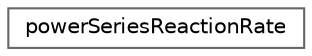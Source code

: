 digraph "Graphical Class Hierarchy"
{
 // LATEX_PDF_SIZE
  bgcolor="transparent";
  edge [fontname=Helvetica,fontsize=10,labelfontname=Helvetica,labelfontsize=10];
  node [fontname=Helvetica,fontsize=10,shape=box,height=0.2,width=0.4];
  rankdir="LR";
  Node0 [id="Node000000",label="powerSeriesReactionRate",height=0.2,width=0.4,color="grey40", fillcolor="white", style="filled",URL="$classFoam_1_1powerSeriesReactionRate.html",tooltip="Power series reaction rate."];
}
